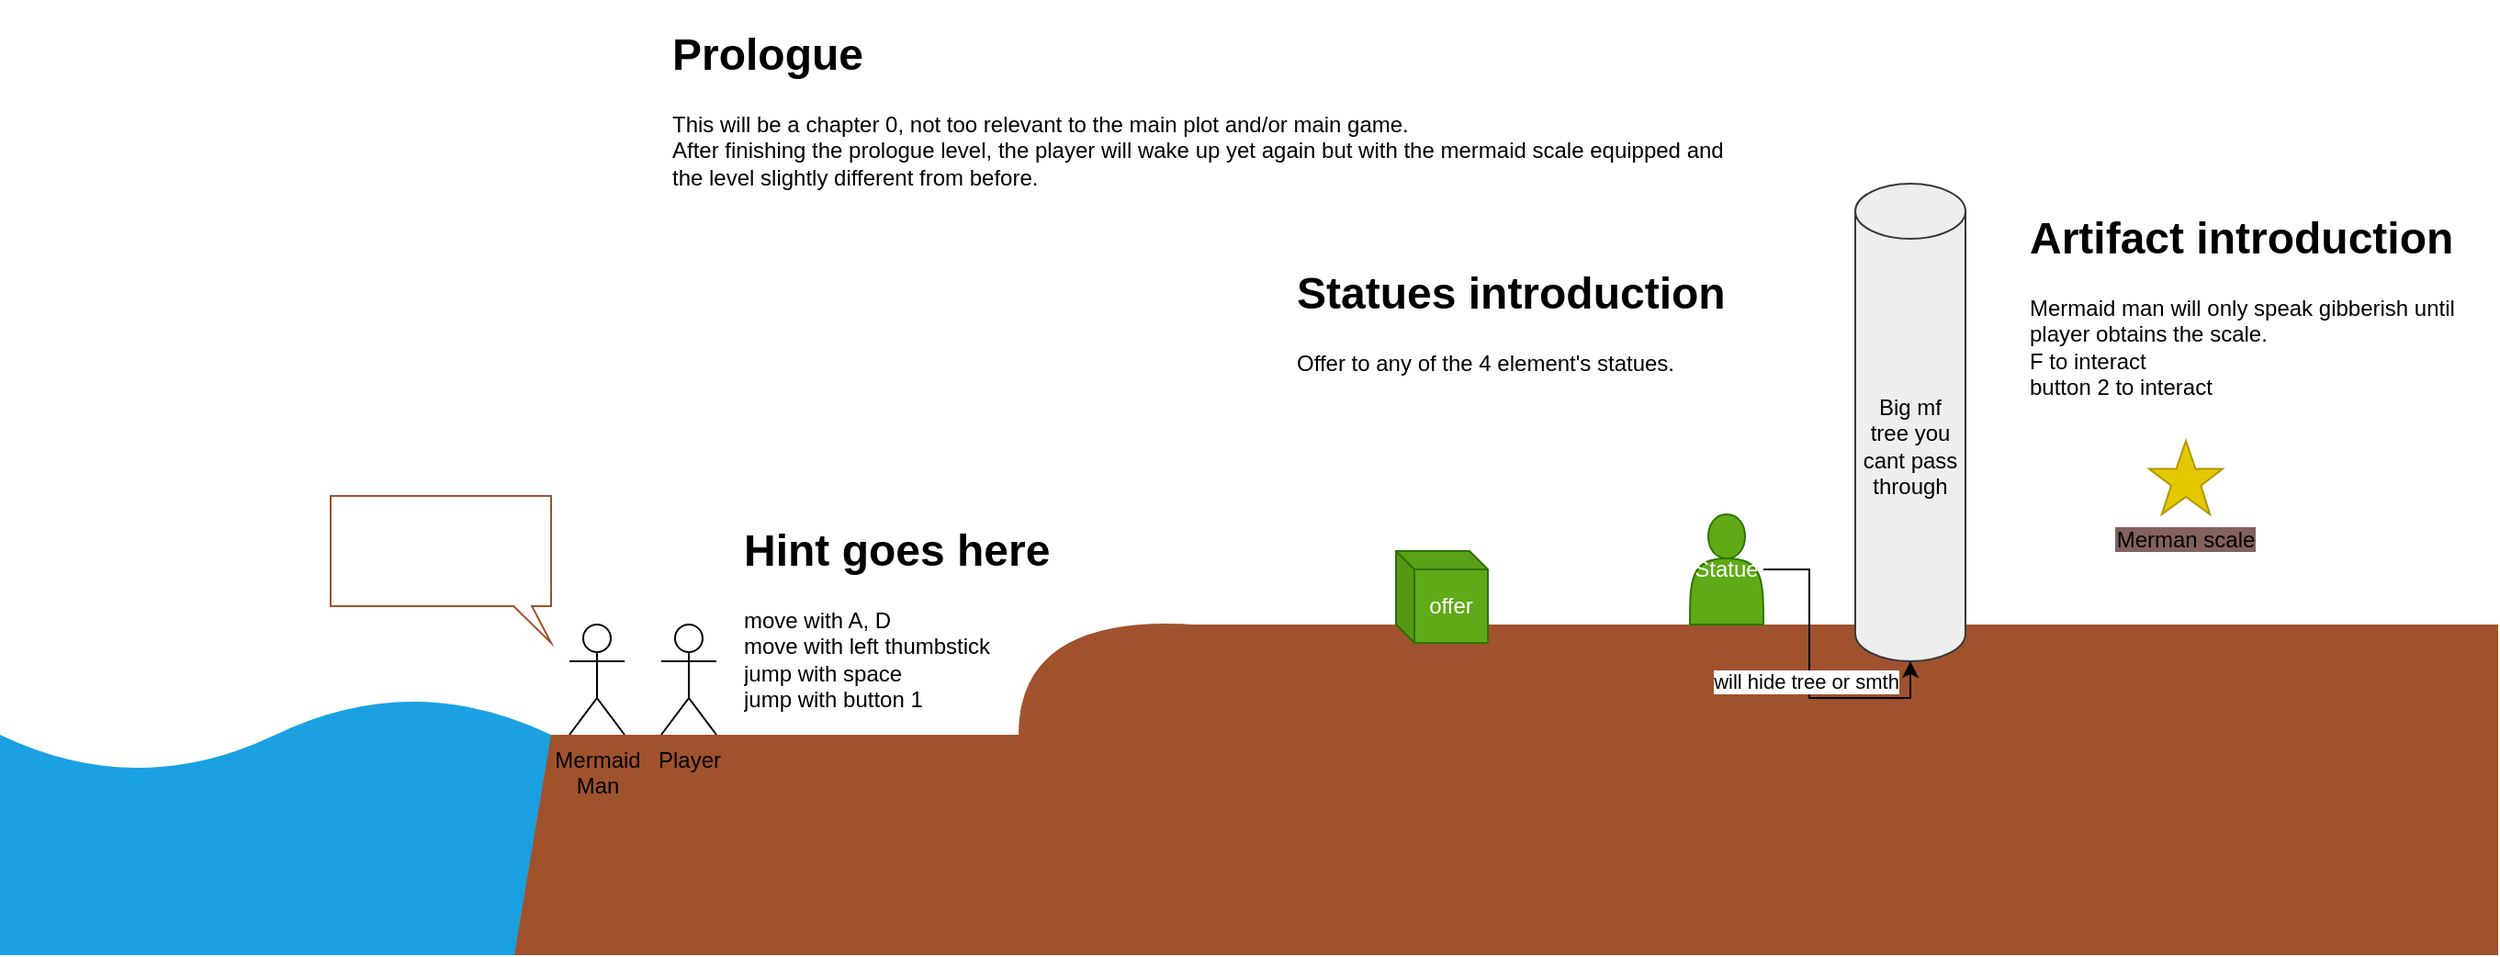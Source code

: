 <mxfile version="15.5.4" type="device" pages="3"><diagram id="HOl3U5Rq7Si-FkLzrdkE" name="Prologue"><mxGraphModel dx="2272" dy="772" grid="1" gridSize="10" guides="1" tooltips="1" connect="1" arrows="1" fold="1" page="1" pageScale="1" pageWidth="850" pageHeight="1100" math="0" shadow="0"><root><mxCell id="0"/><mxCell id="1" parent="0"/><mxCell id="AQ_b7gXVkcbAjdzP_PDX-7" value="" style="rounded=0;whiteSpace=wrap;html=1;fillColor=#1ba1e2;strokeColor=none;fontColor=#ffffff;" parent="1" vertex="1"><mxGeometry x="-200" y="460" width="300" height="60" as="geometry"/></mxCell><mxCell id="AQ_b7gXVkcbAjdzP_PDX-6" value="" style="shape=tape;whiteSpace=wrap;html=1;fillColor=#1ba1e2;strokeColor=none;fontColor=#ffffff;" parent="1" vertex="1"><mxGeometry x="-200" y="430" width="300" height="90" as="geometry"/></mxCell><mxCell id="AQ_b7gXVkcbAjdzP_PDX-5" value="" style="shape=tape;whiteSpace=wrap;html=1;fillColor=#1ba1e2;strokeColor=none;fontColor=#ffffff;" parent="1" vertex="1"><mxGeometry x="-200" y="380" width="300" height="100" as="geometry"/></mxCell><mxCell id="AQ_b7gXVkcbAjdzP_PDX-4" value="" style="shape=trapezoid;perimeter=trapezoidPerimeter;whiteSpace=wrap;html=1;fixedSize=1;strokeColor=none;fillColor=#a0522d;fontColor=#ffffff;" parent="1" vertex="1"><mxGeometry x="80" y="400" width="120" height="120" as="geometry"/></mxCell><mxCell id="AQ_b7gXVkcbAjdzP_PDX-3" value="" style="rounded=0;whiteSpace=wrap;html=1;strokeColor=none;fillColor=#a0522d;fontColor=#ffffff;" parent="1" vertex="1"><mxGeometry x="160" y="400" width="360" height="120" as="geometry"/></mxCell><mxCell id="AQ_b7gXVkcbAjdzP_PDX-1" value="Player" style="shape=umlActor;verticalLabelPosition=bottom;verticalAlign=top;html=1;outlineConnect=0;" parent="1" vertex="1"><mxGeometry x="160" y="340" width="30" height="60" as="geometry"/></mxCell><mxCell id="AQ_b7gXVkcbAjdzP_PDX-2" value="Mermaid&lt;br&gt;Man" style="shape=umlActor;verticalLabelPosition=bottom;verticalAlign=top;html=1;outlineConnect=0;" parent="1" vertex="1"><mxGeometry x="110" y="340" width="30" height="60" as="geometry"/></mxCell><mxCell id="AQ_b7gXVkcbAjdzP_PDX-8" value="&lt;h1&gt;Hint goes here&lt;/h1&gt;&lt;div&gt;move with A, D&lt;/div&gt;&lt;div&gt;move with left thumbstick&lt;/div&gt;&lt;div&gt;jump with space&lt;/div&gt;&lt;div&gt;jump with button 1&lt;/div&gt;" style="text;html=1;strokeColor=none;fillColor=none;spacing=5;spacingTop=-20;whiteSpace=wrap;overflow=hidden;rounded=0;" parent="1" vertex="1"><mxGeometry x="200" y="280" width="190" height="110" as="geometry"/></mxCell><mxCell id="AQ_b7gXVkcbAjdzP_PDX-10" value="" style="shape=or;whiteSpace=wrap;html=1;rotation=-90;fillColor=#a0522d;strokeColor=#A0522D;fontColor=#ffffff;" parent="1" vertex="1"><mxGeometry x="405" y="290" width="60" height="160" as="geometry"/></mxCell><mxCell id="AQ_b7gXVkcbAjdzP_PDX-11" value="" style="rounded=0;whiteSpace=wrap;html=1;strokeColor=none;fillColor=#a0522d;fontColor=#ffffff;" parent="1" vertex="1"><mxGeometry x="425" y="340" width="735" height="180" as="geometry"/></mxCell><mxCell id="AQ_b7gXVkcbAjdzP_PDX-12" value="&lt;h1&gt;Artifact introduction&lt;/h1&gt;&lt;div&gt;Mermaid man will only speak gibberish until player obtains the scale.&lt;/div&gt;&lt;div&gt;F to interact&lt;/div&gt;&lt;div&gt;button 2 to interact&lt;/div&gt;" style="text;html=1;strokeColor=none;fillColor=none;spacing=5;spacingTop=-20;whiteSpace=wrap;overflow=hidden;rounded=0;" parent="1" vertex="1"><mxGeometry x="900" y="110" width="240" height="120" as="geometry"/></mxCell><mxCell id="AQ_b7gXVkcbAjdzP_PDX-15" value="Merman scale" style="dashed=0;aspect=fixed;verticalLabelPosition=bottom;verticalAlign=top;align=center;shape=mxgraph.gmdl.star;strokeColor=#B09500;fillColor=#e3c800;shadow=0;sketch=0;fontColor=#000000;labelBackgroundColor=#82615F;" parent="1" vertex="1"><mxGeometry x="970" y="240" width="40" height="40" as="geometry"/></mxCell><mxCell id="WipcFztxVo05pSND-65r-1" value="&lt;h1&gt;Prologue&lt;/h1&gt;&lt;div&gt;This will be a chapter 0, not too relevant to the main plot and/or main game.&lt;/div&gt;&lt;div&gt;After finishing the prologue level, the player will wake up yet again but with the mermaid scale equipped and the level slightly different from before.&lt;/div&gt;" style="text;html=1;strokeColor=none;fillColor=none;spacing=5;spacingTop=-20;whiteSpace=wrap;overflow=hidden;rounded=0;labelBackgroundColor=none;" parent="1" vertex="1"><mxGeometry x="161" y="10" width="590" height="120" as="geometry"/></mxCell><mxCell id="WipcFztxVo05pSND-65r-2" value="&lt;font color=&quot;#000000&quot;&gt;Big mf tree you cant pass through&lt;/font&gt;" style="shape=cylinder3;whiteSpace=wrap;html=1;boundedLbl=1;backgroundOutline=1;size=15;labelBackgroundColor=none;strokeColor=#36393d;fillColor=#eeeeee;" parent="1" vertex="1"><mxGeometry x="810" y="100" width="60" height="260" as="geometry"/></mxCell><mxCell id="Rq05l1GgcgZWHlJ720Lu-1" value="&lt;font color=&quot;#ffffff&quot;&gt;Press F 5 times to wake up again&lt;/font&gt;" style="shape=callout;whiteSpace=wrap;html=1;perimeter=calloutPerimeter;labelBackgroundColor=none;fontColor=#000000;strokeColor=#A0522D;gradientColor=none;size=20;position=0.83;position2=1;base=10;" parent="1" vertex="1"><mxGeometry x="-20" y="270" width="120" height="80" as="geometry"/></mxCell><mxCell id="afDPuBVQW7oo7XjpWoCT-5" style="edgeStyle=orthogonalEdgeStyle;rounded=0;orthogonalLoop=1;jettySize=auto;html=1;entryX=0.5;entryY=1;entryDx=0;entryDy=0;entryPerimeter=0;" parent="1" source="afDPuBVQW7oo7XjpWoCT-1" target="WipcFztxVo05pSND-65r-2" edge="1"><mxGeometry relative="1" as="geometry"/></mxCell><mxCell id="afDPuBVQW7oo7XjpWoCT-6" value="will hide tree or smth" style="edgeLabel;html=1;align=center;verticalAlign=middle;resizable=0;points=[];" parent="afDPuBVQW7oo7XjpWoCT-5" vertex="1" connectable="0"><mxGeometry x="0.009" y="-2" relative="1" as="geometry"><mxPoint as="offset"/></mxGeometry></mxCell><mxCell id="afDPuBVQW7oo7XjpWoCT-1" value="Statue" style="shape=actor;whiteSpace=wrap;html=1;fillColor=#60a917;strokeColor=#2D7600;fontColor=#ffffff;" parent="1" vertex="1"><mxGeometry x="720" y="280" width="40" height="60" as="geometry"/></mxCell><mxCell id="afDPuBVQW7oo7XjpWoCT-2" value="offer" style="shape=cube;whiteSpace=wrap;html=1;boundedLbl=1;backgroundOutline=1;darkOpacity=0.05;darkOpacity2=0.1;size=10;fillColor=#60a917;strokeColor=#2D7600;fontColor=#ffffff;" parent="1" vertex="1"><mxGeometry x="560" y="300" width="50" height="50" as="geometry"/></mxCell><mxCell id="afDPuBVQW7oo7XjpWoCT-4" value="&lt;h1&gt;Statues introduction&lt;/h1&gt;&lt;div&gt;Offer to any of the 4 element's statues.&lt;/div&gt;" style="text;html=1;strokeColor=none;fillColor=none;spacing=5;spacingTop=-20;whiteSpace=wrap;overflow=hidden;rounded=0;" parent="1" vertex="1"><mxGeometry x="501" y="140" width="250" height="120" as="geometry"/></mxCell></root></mxGraphModel></diagram><diagram name="Chapter 1" id="yILRxC8VSVJ8HAkprYVS"><mxGraphModel dx="1422" dy="772" grid="1" gridSize="10" guides="1" tooltips="1" connect="1" arrows="1" fold="1" page="1" pageScale="1" pageWidth="850" pageHeight="1100" math="0" shadow="0"><root><mxCell id="AXaNEKlnTtaNxhEgbwn5-0"/><mxCell id="AXaNEKlnTtaNxhEgbwn5-1" parent="AXaNEKlnTtaNxhEgbwn5-0"/><mxCell id="kJR8L7ony99zre5NNh_g-1" value="" style="rounded=0;whiteSpace=wrap;html=1;strokeColor=none;fillColor=#a0522d;fontColor=#ffffff;" parent="AXaNEKlnTtaNxhEgbwn5-1" vertex="1"><mxGeometry x="260" y="690" width="1110" height="100" as="geometry"/></mxCell><mxCell id="kJR8L7ony99zre5NNh_g-2" style="edgeStyle=orthogonalEdgeStyle;rounded=0;orthogonalLoop=1;jettySize=auto;html=1;exitX=0.5;exitY=0;exitDx=0;exitDy=0;entryX=0.5;entryY=0;entryDx=0;entryDy=0;" parent="AXaNEKlnTtaNxhEgbwn5-1" source="kJR8L7ony99zre5NNh_g-4" target="kJR8L7ony99zre5NNh_g-6" edge="1"><mxGeometry relative="1" as="geometry"><mxPoint x="1140" y="200" as="targetPoint"/></mxGeometry></mxCell><mxCell id="kJR8L7ony99zre5NNh_g-3" value="transfer" style="edgeLabel;html=1;align=center;verticalAlign=middle;resizable=0;points=[];" parent="kJR8L7ony99zre5NNh_g-2" vertex="1" connectable="0"><mxGeometry x="0.486" y="2" relative="1" as="geometry"><mxPoint as="offset"/></mxGeometry></mxCell><mxCell id="kJR8L7ony99zre5NNh_g-4" value="Statue" style="shape=actor;whiteSpace=wrap;html=1;fillColor=#647687;strokeColor=#314354;fontColor=#ffffff;" parent="AXaNEKlnTtaNxhEgbwn5-1" vertex="1"><mxGeometry x="1110" y="630" width="40" height="60" as="geometry"/></mxCell><mxCell id="kJR8L7ony99zre5NNh_g-5" value="Tree" style="shape=cylinder3;whiteSpace=wrap;html=1;boundedLbl=1;backgroundOutline=1;size=15;fillColor=#cdeb8b;strokeColor=#36393d;" parent="AXaNEKlnTtaNxhEgbwn5-1" vertex="1"><mxGeometry x="1180" y="310" width="60" height="390" as="geometry"/></mxCell><mxCell id="kJR8L7ony99zre5NNh_g-6" value="Statue" style="shape=actor;whiteSpace=wrap;html=1;fillColor=#647687;strokeColor=#314354;fontColor=#ffffff;" parent="AXaNEKlnTtaNxhEgbwn5-1" vertex="1"><mxGeometry x="1270" y="630" width="40" height="60" as="geometry"/></mxCell><mxCell id="kJR8L7ony99zre5NNh_g-7" value="" style="rounded=0;whiteSpace=wrap;html=1;strokeColor=none;fillColor=#a0522d;fontColor=#ffffff;" parent="AXaNEKlnTtaNxhEgbwn5-1" vertex="1"><mxGeometry x="420" y="620" width="140" height="20" as="geometry"/></mxCell><mxCell id="kJR8L7ony99zre5NNh_g-8" value="" style="rounded=0;whiteSpace=wrap;html=1;strokeColor=none;fillColor=#a0522d;fontColor=#ffffff;" parent="AXaNEKlnTtaNxhEgbwn5-1" vertex="1"><mxGeometry x="570" y="580" width="140" height="20" as="geometry"/></mxCell><mxCell id="kJR8L7ony99zre5NNh_g-9" value="" style="rounded=0;whiteSpace=wrap;html=1;strokeColor=none;fillColor=#a0522d;fontColor=#ffffff;" parent="AXaNEKlnTtaNxhEgbwn5-1" vertex="1"><mxGeometry x="430" y="620" width="140" height="20" as="geometry"/></mxCell><mxCell id="kJR8L7ony99zre5NNh_g-10" value="" style="rounded=0;whiteSpace=wrap;html=1;strokeColor=none;fillColor=#a0522d;fontColor=#ffffff;" parent="AXaNEKlnTtaNxhEgbwn5-1" vertex="1"><mxGeometry x="710" y="540" width="140" height="20" as="geometry"/></mxCell><mxCell id="kJR8L7ony99zre5NNh_g-11" value="" style="rounded=0;whiteSpace=wrap;html=1;strokeColor=none;fillColor=#a0522d;fontColor=#ffffff;" parent="AXaNEKlnTtaNxhEgbwn5-1" vertex="1"><mxGeometry x="845" y="500" width="140" height="20" as="geometry"/></mxCell><mxCell id="kJR8L7ony99zre5NNh_g-12" value="offer" style="shape=cube;whiteSpace=wrap;html=1;boundedLbl=1;backgroundOutline=1;darkOpacity=0.05;darkOpacity2=0.1;size=10;fillColor=#ffcc99;strokeColor=#36393d;" parent="AXaNEKlnTtaNxhEgbwn5-1" vertex="1"><mxGeometry x="900" y="470" width="30" height="30" as="geometry"/></mxCell><mxCell id="kJR8L7ony99zre5NNh_g-13" value="&lt;b&gt;Proceed on the 1st tribe&lt;/b&gt;" style="text;html=1;strokeColor=#6c8ebf;fillColor=#dae8fc;align=center;verticalAlign=middle;whiteSpace=wrap;rounded=0;glass=0;" parent="AXaNEKlnTtaNxhEgbwn5-1" vertex="1"><mxGeometry x="1370" y="590" width="140" height="100" as="geometry"/></mxCell><mxCell id="kJR8L7ony99zre5NNh_g-14" value="Chapter 0" style="text;html=1;strokeColor=#6c8ebf;fillColor=#dae8fc;align=center;verticalAlign=middle;whiteSpace=wrap;rounded=0;glass=0;" parent="AXaNEKlnTtaNxhEgbwn5-1" vertex="1"><mxGeometry x="200" y="650" width="60" height="40" as="geometry"/></mxCell><mxCell id="kJR8L7ony99zre5NNh_g-15" value="Player" style="shape=umlActor;verticalLabelPosition=bottom;verticalAlign=top;html=1;outlineConnect=0;rounded=0;glass=0;" parent="AXaNEKlnTtaNxhEgbwn5-1" vertex="1"><mxGeometry x="280" y="630" width="30" height="60" as="geometry"/></mxCell><mxCell id="kJR8L7ony99zre5NNh_g-16" style="edgeStyle=orthogonalEdgeStyle;rounded=0;orthogonalLoop=1;jettySize=auto;html=1;" parent="AXaNEKlnTtaNxhEgbwn5-1" source="kJR8L7ony99zre5NNh_g-20" edge="1"><mxGeometry relative="1" as="geometry"><mxPoint x="940" y="655" as="targetPoint"/></mxGeometry></mxCell><mxCell id="kJR8L7ony99zre5NNh_g-17" value="movement" style="edgeLabel;html=1;align=center;verticalAlign=middle;resizable=0;points=[];" parent="kJR8L7ony99zre5NNh_g-16" vertex="1" connectable="0"><mxGeometry x="-0.082" y="-1" relative="1" as="geometry"><mxPoint as="offset"/></mxGeometry></mxCell><mxCell id="kJR8L7ony99zre5NNh_g-18" style="edgeStyle=orthogonalEdgeStyle;rounded=0;orthogonalLoop=1;jettySize=auto;html=1;" parent="AXaNEKlnTtaNxhEgbwn5-1" source="kJR8L7ony99zre5NNh_g-20" edge="1"><mxGeometry relative="1" as="geometry"><mxPoint x="580" y="655" as="targetPoint"/><Array as="points"><mxPoint x="580" y="655"/><mxPoint x="580" y="655"/></Array></mxGeometry></mxCell><mxCell id="kJR8L7ony99zre5NNh_g-19" value="movement" style="edgeLabel;html=1;align=center;verticalAlign=middle;resizable=0;points=[];" parent="kJR8L7ony99zre5NNh_g-18" vertex="1" connectable="0"><mxGeometry x="-0.172" y="-2" relative="1" as="geometry"><mxPoint as="offset"/></mxGeometry></mxCell><mxCell id="kJR8L7ony99zre5NNh_g-20" value="minion" style="whiteSpace=wrap;html=1;shape=mxgraph.basic.pointed_oval;rounded=0;glass=0;fillColor=#f5f5f5;strokeColor=#666666;fontColor=#333333;" parent="AXaNEKlnTtaNxhEgbwn5-1" vertex="1"><mxGeometry x="730" y="620" width="52.5" height="70" as="geometry"/></mxCell><mxCell id="kJR8L7ony99zre5NNh_g-21" value="Minion Introduction" style="text;html=1;strokeColor=#006EAF;fillColor=#1ba1e2;align=center;verticalAlign=middle;whiteSpace=wrap;rounded=0;glass=0;fontColor=#ffffff;" parent="AXaNEKlnTtaNxhEgbwn5-1" vertex="1"><mxGeometry x="365" y="570" width="60" height="30" as="geometry"/></mxCell><mxCell id="kJR8L7ony99zre5NNh_g-22" value="Statue &amp;amp; Offerings Itroduction" style="text;html=1;strokeColor=#006EAF;fillColor=#1ba1e2;align=center;verticalAlign=middle;whiteSpace=wrap;rounded=0;glass=0;fontColor=#ffffff;" parent="AXaNEKlnTtaNxhEgbwn5-1" vertex="1"><mxGeometry x="820" y="350" width="170" height="90" as="geometry"/></mxCell><mxCell id="kJR8L7ony99zre5NNh_g-23" value="once activated can be used anytime" style="text;html=1;strokeColor=#d6b656;fillColor=#fff2cc;align=center;verticalAlign=middle;whiteSpace=wrap;rounded=0;" parent="AXaNEKlnTtaNxhEgbwn5-1" vertex="1"><mxGeometry x="1240" y="520" width="105" height="60" as="geometry"/></mxCell><mxCell id="kJR8L7ony99zre5NNh_g-24" style="edgeStyle=orthogonalEdgeStyle;rounded=0;orthogonalLoop=1;jettySize=auto;html=1;" parent="AXaNEKlnTtaNxhEgbwn5-1" source="kJR8L7ony99zre5NNh_g-27" edge="1"><mxGeometry relative="1" as="geometry"><mxPoint x="820" y="465" as="targetPoint"/></mxGeometry></mxCell><mxCell id="kJR8L7ony99zre5NNh_g-25" value="movement" style="edgeLabel;html=1;align=center;verticalAlign=middle;resizable=0;points=[];" parent="kJR8L7ony99zre5NNh_g-24" vertex="1" connectable="0"><mxGeometry x="-0.402" y="4" relative="1" as="geometry"><mxPoint as="offset"/></mxGeometry></mxCell><mxCell id="kJR8L7ony99zre5NNh_g-26" style="edgeStyle=orthogonalEdgeStyle;rounded=0;orthogonalLoop=1;jettySize=auto;html=1;" parent="AXaNEKlnTtaNxhEgbwn5-1" source="kJR8L7ony99zre5NNh_g-27" edge="1"><mxGeometry relative="1" as="geometry"><mxPoint x="410" y="465" as="targetPoint"/></mxGeometry></mxCell><mxCell id="kJR8L7ony99zre5NNh_g-27" value="minion" style="whiteSpace=wrap;html=1;shape=mxgraph.basic.pointed_oval;rounded=0;glass=0;fillColor=#f5f5f5;strokeColor=#666666;fontColor=#333333;" parent="AXaNEKlnTtaNxhEgbwn5-1" vertex="1"><mxGeometry x="480" y="430" width="52.5" height="70" as="geometry"/></mxCell></root></mxGraphModel></diagram><diagram id="mtpaZNoa4ruBlvoW94ky" name="level2"><mxGraphModel dx="6440" dy="3673" grid="1" gridSize="10" guides="1" tooltips="1" connect="1" arrows="1" fold="1" page="1" pageScale="1" pageWidth="850" pageHeight="1100" math="0" shadow="0"><root><mxCell id="86GrCAOrSpLKZF1O3wT2-0"/><mxCell id="86GrCAOrSpLKZF1O3wT2-1" parent="86GrCAOrSpLKZF1O3wT2-0"/><mxCell id="zcn0Aa7okN9EB8gCu_kv-8" value="" style="shape=tape;whiteSpace=wrap;html=1;fillColor=#1ba1e2;strokeColor=#006EAF;fontColor=#ffffff;opacity=80;" parent="86GrCAOrSpLKZF1O3wT2-1" vertex="1"><mxGeometry x="840" y="750" width="120" height="430" as="geometry"/></mxCell><mxCell id="86GrCAOrSpLKZF1O3wT2-2" value="" style="rounded=0;whiteSpace=wrap;html=1;strokeColor=none;fillColor=#a0522d;fontColor=#ffffff;" parent="86GrCAOrSpLKZF1O3wT2-1" vertex="1"><mxGeometry y="740" width="360" height="120" as="geometry"/></mxCell><mxCell id="86GrCAOrSpLKZF1O3wT2-3" value="" style="rounded=0;whiteSpace=wrap;html=1;strokeColor=none;fillColor=#a0522d;fontColor=#ffffff;" parent="86GrCAOrSpLKZF1O3wT2-1" vertex="1"><mxGeometry x="480" y="740" width="360" height="120" as="geometry"/></mxCell><mxCell id="86GrCAOrSpLKZF1O3wT2-5" value="Statue" style="shape=actor;whiteSpace=wrap;html=1;" parent="86GrCAOrSpLKZF1O3wT2-1" vertex="1"><mxGeometry x="320" y="680" width="40" height="60" as="geometry"/></mxCell><mxCell id="86GrCAOrSpLKZF1O3wT2-6" value="" style="rounded=0;whiteSpace=wrap;html=1;strokeColor=none;fillColor=#a0522d;fontColor=#ffffff;" parent="86GrCAOrSpLKZF1O3wT2-1" vertex="1"><mxGeometry x="480" y="860" width="360" height="120" as="geometry"/></mxCell><mxCell id="86GrCAOrSpLKZF1O3wT2-7" value="" style="rounded=0;whiteSpace=wrap;html=1;strokeColor=none;fillColor=#a0522d;fontColor=#ffffff;" parent="86GrCAOrSpLKZF1O3wT2-1" vertex="1"><mxGeometry x="480" y="440" width="360" height="120" as="geometry"/></mxCell><mxCell id="86GrCAOrSpLKZF1O3wT2-8" style="edgeStyle=orthogonalEdgeStyle;rounded=0;orthogonalLoop=1;jettySize=auto;html=1;entryX=1;entryY=0.75;entryDx=0;entryDy=0;" parent="86GrCAOrSpLKZF1O3wT2-1" source="86GrCAOrSpLKZF1O3wT2-10" target="86GrCAOrSpLKZF1O3wT2-45" edge="1"><mxGeometry relative="1" as="geometry"/></mxCell><mxCell id="86GrCAOrSpLKZF1O3wT2-9" value="transfer player" style="edgeLabel;html=1;align=center;verticalAlign=middle;resizable=0;points=[];" parent="86GrCAOrSpLKZF1O3wT2-8" vertex="1" connectable="0"><mxGeometry x="-0.078" y="-4" relative="1" as="geometry"><mxPoint y="1" as="offset"/></mxGeometry></mxCell><mxCell id="86GrCAOrSpLKZF1O3wT2-10" value="Statue" style="shape=actor;whiteSpace=wrap;html=1;" parent="86GrCAOrSpLKZF1O3wT2-1" vertex="1"><mxGeometry x="480" y="380" width="40" height="60" as="geometry"/></mxCell><mxCell id="86GrCAOrSpLKZF1O3wT2-11" value="" style="rounded=0;whiteSpace=wrap;html=1;strokeColor=none;fillColor=#a0522d;fontColor=#ffffff;" parent="86GrCAOrSpLKZF1O3wT2-1" vertex="1"><mxGeometry y="80" width="360" height="120" as="geometry"/></mxCell><mxCell id="86GrCAOrSpLKZF1O3wT2-12" value="" style="rounded=0;whiteSpace=wrap;html=1;strokeColor=none;fillColor=#a0522d;fontColor=#ffffff;" parent="86GrCAOrSpLKZF1O3wT2-1" vertex="1"><mxGeometry x="840" y="440" width="360" height="120" as="geometry"/></mxCell><mxCell id="86GrCAOrSpLKZF1O3wT2-13" value="" style="rounded=0;whiteSpace=wrap;html=1;strokeColor=none;fillColor=#a0522d;fontColor=#ffffff;" parent="86GrCAOrSpLKZF1O3wT2-1" vertex="1"><mxGeometry x="1200" y="740" width="360" height="120" as="geometry"/></mxCell><mxCell id="86GrCAOrSpLKZF1O3wT2-14" value="" style="rounded=0;whiteSpace=wrap;html=1;strokeColor=none;fillColor=#a0522d;fontColor=#ffffff;" parent="86GrCAOrSpLKZF1O3wT2-1" vertex="1"><mxGeometry x="1200" y="440" width="360" height="120" as="geometry"/></mxCell><mxCell id="86GrCAOrSpLKZF1O3wT2-15" style="edgeStyle=orthogonalEdgeStyle;rounded=0;orthogonalLoop=1;jettySize=auto;html=1;" parent="86GrCAOrSpLKZF1O3wT2-1" source="86GrCAOrSpLKZF1O3wT2-17" edge="1"><mxGeometry relative="1" as="geometry"><mxPoint x="1110" y="705" as="targetPoint"/></mxGeometry></mxCell><mxCell id="86GrCAOrSpLKZF1O3wT2-16" style="edgeStyle=orthogonalEdgeStyle;rounded=0;orthogonalLoop=1;jettySize=auto;html=1;" parent="86GrCAOrSpLKZF1O3wT2-1" source="86GrCAOrSpLKZF1O3wT2-17" edge="1"><mxGeometry relative="1" as="geometry"><mxPoint x="510" y="705" as="targetPoint"/></mxGeometry></mxCell><mxCell id="86GrCAOrSpLKZF1O3wT2-17" value="minion" style="whiteSpace=wrap;html=1;shape=mxgraph.basic.pointed_oval;rounded=0;glass=0;fillColor=#f5f5f5;strokeColor=#666666;fontColor=#333333;" parent="86GrCAOrSpLKZF1O3wT2-1" vertex="1"><mxGeometry x="710" y="670" width="45" height="70" as="geometry"/></mxCell><mxCell id="86GrCAOrSpLKZF1O3wT2-18" style="edgeStyle=orthogonalEdgeStyle;rounded=0;orthogonalLoop=1;jettySize=auto;html=1;" parent="86GrCAOrSpLKZF1O3wT2-1" source="86GrCAOrSpLKZF1O3wT2-20" edge="1"><mxGeometry relative="1" as="geometry"><mxPoint x="1130" y="410" as="targetPoint"/></mxGeometry></mxCell><mxCell id="86GrCAOrSpLKZF1O3wT2-19" style="edgeStyle=orthogonalEdgeStyle;rounded=0;orthogonalLoop=1;jettySize=auto;html=1;" parent="86GrCAOrSpLKZF1O3wT2-1" source="86GrCAOrSpLKZF1O3wT2-20" edge="1"><mxGeometry relative="1" as="geometry"><mxPoint x="600" y="410" as="targetPoint"/></mxGeometry></mxCell><mxCell id="86GrCAOrSpLKZF1O3wT2-20" value="minion" style="whiteSpace=wrap;html=1;shape=mxgraph.basic.pointed_oval;rounded=0;glass=0;fillColor=#f5f5f5;strokeColor=#666666;fontColor=#333333;" parent="86GrCAOrSpLKZF1O3wT2-1" vertex="1"><mxGeometry x="840" y="375" width="45" height="70" as="geometry"/></mxCell><mxCell id="86GrCAOrSpLKZF1O3wT2-21" value="Player" style="shape=umlActor;verticalLabelPosition=bottom;verticalAlign=top;html=1;outlineConnect=0;" parent="86GrCAOrSpLKZF1O3wT2-1" vertex="1"><mxGeometry x="-360" y="680" width="30" height="60" as="geometry"/></mxCell><mxCell id="86GrCAOrSpLKZF1O3wT2-56" value="" style="edgeStyle=orthogonalEdgeStyle;rounded=0;orthogonalLoop=1;jettySize=auto;html=1;" parent="86GrCAOrSpLKZF1O3wT2-1" source="86GrCAOrSpLKZF1O3wT2-22" target="86GrCAOrSpLKZF1O3wT2-20" edge="1"><mxGeometry relative="1" as="geometry"/></mxCell><mxCell id="86GrCAOrSpLKZF1O3wT2-22" value="" style="rounded=0;whiteSpace=wrap;html=1;strokeColor=none;fillColor=#a0522d;fontColor=#ffffff;" parent="86GrCAOrSpLKZF1O3wT2-1" vertex="1"><mxGeometry x="790" y="340" width="140" height="20" as="geometry"/></mxCell><mxCell id="86GrCAOrSpLKZF1O3wT2-23" value="" style="rounded=0;whiteSpace=wrap;html=1;strokeColor=none;fillColor=#a0522d;fontColor=#ffffff;" parent="86GrCAOrSpLKZF1O3wT2-1" vertex="1"><mxGeometry x="-360" y="80" width="360" height="120" as="geometry"/></mxCell><mxCell id="86GrCAOrSpLKZF1O3wT2-24" value="" style="rounded=0;whiteSpace=wrap;html=1;strokeColor=none;fillColor=#a0522d;fontColor=#ffffff;direction=west;" parent="86GrCAOrSpLKZF1O3wT2-1" vertex="1"><mxGeometry x="-360" y="740" width="360" height="120" as="geometry"/></mxCell><mxCell id="86GrCAOrSpLKZF1O3wT2-25" style="edgeStyle=orthogonalEdgeStyle;rounded=0;orthogonalLoop=1;jettySize=auto;html=1;" parent="86GrCAOrSpLKZF1O3wT2-1" source="86GrCAOrSpLKZF1O3wT2-27" edge="1"><mxGeometry relative="1" as="geometry"><mxPoint x="200" y="715" as="targetPoint"/></mxGeometry></mxCell><mxCell id="86GrCAOrSpLKZF1O3wT2-26" style="edgeStyle=orthogonalEdgeStyle;rounded=0;orthogonalLoop=1;jettySize=auto;html=1;" parent="86GrCAOrSpLKZF1O3wT2-1" source="86GrCAOrSpLKZF1O3wT2-27" edge="1"><mxGeometry relative="1" as="geometry"><mxPoint x="-250" y="715" as="targetPoint"/></mxGeometry></mxCell><mxCell id="86GrCAOrSpLKZF1O3wT2-27" value="minion" style="whiteSpace=wrap;html=1;shape=mxgraph.basic.pointed_oval;rounded=0;glass=0;fillColor=#f5f5f5;strokeColor=#666666;fontColor=#333333;" parent="86GrCAOrSpLKZF1O3wT2-1" vertex="1"><mxGeometry x="-80" y="680" width="45" height="70" as="geometry"/></mxCell><mxCell id="86GrCAOrSpLKZF1O3wT2-28" value="" style="rounded=0;whiteSpace=wrap;html=1;strokeColor=none;fillColor=#a0522d;fontColor=#ffffff;" parent="86GrCAOrSpLKZF1O3wT2-1" vertex="1"><mxGeometry x="-127" y="640" width="140" height="20" as="geometry"/></mxCell><mxCell id="86GrCAOrSpLKZF1O3wT2-29" value="Bark of The Forsaken" style="dashed=0;aspect=fixed;verticalLabelPosition=bottom;verticalAlign=top;align=center;shape=mxgraph.gmdl.star;strokeColor=#B09500;fillColor=#e3c800;shadow=0;sketch=0;fontColor=#000000;labelBackgroundColor=#82615F;" parent="86GrCAOrSpLKZF1O3wT2-1" vertex="1"><mxGeometry x="-320" y="20" width="40" height="40" as="geometry"/></mxCell><mxCell id="86GrCAOrSpLKZF1O3wT2-30" value="" style="shape=tape;whiteSpace=wrap;html=1;fillColor=#1ba1e2;strokeColor=#006EAF;fontColor=#ffffff;opacity=80;" parent="86GrCAOrSpLKZF1O3wT2-1" vertex="1"><mxGeometry x="360" y="450" width="120" height="410" as="geometry"/></mxCell><mxCell id="86GrCAOrSpLKZF1O3wT2-31" value="Combat Introduction" style="text;html=1;strokeColor=#006EAF;fillColor=#1ba1e2;align=center;verticalAlign=middle;whiteSpace=wrap;rounded=0;fontColor=#ffffff;" parent="86GrCAOrSpLKZF1O3wT2-1" vertex="1"><mxGeometry x="-330" y="-30" width="60" height="30" as="geometry"/></mxCell><mxCell id="86GrCAOrSpLKZF1O3wT2-32" value="offer" style="shape=cube;whiteSpace=wrap;html=1;boundedLbl=1;backgroundOutline=1;darkOpacity=0.05;darkOpacity2=0.1;size=10;fillColor=#dae8fc;strokeColor=#6c8ebf;" parent="86GrCAOrSpLKZF1O3wT2-1" vertex="1"><mxGeometry x="1617" y="1050" width="30" height="30" as="geometry"/></mxCell><mxCell id="86GrCAOrSpLKZF1O3wT2-33" value="New Elemen Introduction" style="text;html=1;strokeColor=#006EAF;fillColor=#1ba1e2;align=center;verticalAlign=middle;whiteSpace=wrap;rounded=0;fontColor=#ffffff;" parent="86GrCAOrSpLKZF1O3wT2-1" vertex="1"><mxGeometry x="1610" y="990" width="60" height="40" as="geometry"/></mxCell><mxCell id="86GrCAOrSpLKZF1O3wT2-34" value="" style="shape=cube;whiteSpace=wrap;html=1;boundedLbl=1;backgroundOutline=1;darkOpacity=0.05;darkOpacity2=0.1;fillColor=#a0522d;strokeColor=#6D1F00;fontColor=#ffffff;opacity=80;" parent="86GrCAOrSpLKZF1O3wT2-1" vertex="1"><mxGeometry x="365" y="440" width="120" height="30" as="geometry"/></mxCell><mxCell id="86GrCAOrSpLKZF1O3wT2-35" value="" style="shape=tape;whiteSpace=wrap;html=1;fillColor=#1ba1e2;strokeColor=#006EAF;fontColor=#ffffff;" parent="86GrCAOrSpLKZF1O3wT2-1" vertex="1"><mxGeometry x="360" y="760" width="120" height="100" as="geometry"/></mxCell><mxCell id="86GrCAOrSpLKZF1O3wT2-36" value="" style="shape=cube;whiteSpace=wrap;html=1;boundedLbl=1;backgroundOutline=1;darkOpacity=0.05;darkOpacity2=0.1;fillColor=#a0522d;strokeColor=#6D1F00;fontColor=#ffffff;" parent="86GrCAOrSpLKZF1O3wT2-1" vertex="1"><mxGeometry x="360" y="740" width="120" height="30" as="geometry"/></mxCell><mxCell id="86GrCAOrSpLKZF1O3wT2-37" style="edgeStyle=orthogonalEdgeStyle;rounded=0;orthogonalLoop=1;jettySize=auto;html=1;entryX=0;entryY=0.5;entryDx=0;entryDy=0;entryPerimeter=0;" parent="86GrCAOrSpLKZF1O3wT2-1" source="86GrCAOrSpLKZF1O3wT2-5" target="86GrCAOrSpLKZF1O3wT2-35" edge="1"><mxGeometry relative="1" as="geometry"/></mxCell><mxCell id="86GrCAOrSpLKZF1O3wT2-38" value="will make the water&amp;nbsp; rise or&amp;nbsp;&lt;br&gt;go down" style="edgeLabel;html=1;align=center;verticalAlign=middle;resizable=0;points=[];" parent="86GrCAOrSpLKZF1O3wT2-37" vertex="1" connectable="0"><mxGeometry x="-0.424" y="-1" relative="1" as="geometry"><mxPoint as="offset"/></mxGeometry></mxCell><mxCell id="86GrCAOrSpLKZF1O3wT2-39" style="edgeStyle=orthogonalEdgeStyle;rounded=0;orthogonalLoop=1;jettySize=auto;html=1;entryX=1.007;entryY=0.377;entryDx=0;entryDy=0;entryPerimeter=0;" parent="86GrCAOrSpLKZF1O3wT2-1" source="86GrCAOrSpLKZF1O3wT2-10" target="86GrCAOrSpLKZF1O3wT2-30" edge="1"><mxGeometry relative="1" as="geometry"/></mxCell><mxCell id="86GrCAOrSpLKZF1O3wT2-40" value="will make water rise or go down" style="edgeLabel;html=1;align=center;verticalAlign=middle;resizable=0;points=[];" parent="86GrCAOrSpLKZF1O3wT2-39" vertex="1" connectable="0"><mxGeometry x="-0.282" relative="1" as="geometry"><mxPoint as="offset"/></mxGeometry></mxCell><mxCell id="86GrCAOrSpLKZF1O3wT2-41" style="edgeStyle=orthogonalEdgeStyle;rounded=0;orthogonalLoop=1;jettySize=auto;html=1;" parent="86GrCAOrSpLKZF1O3wT2-1" source="86GrCAOrSpLKZF1O3wT2-43" edge="1"><mxGeometry relative="1" as="geometry"><mxPoint x="300" y="45" as="targetPoint"/></mxGeometry></mxCell><mxCell id="86GrCAOrSpLKZF1O3wT2-42" style="edgeStyle=orthogonalEdgeStyle;rounded=0;orthogonalLoop=1;jettySize=auto;html=1;" parent="86GrCAOrSpLKZF1O3wT2-1" source="86GrCAOrSpLKZF1O3wT2-43" edge="1"><mxGeometry relative="1" as="geometry"><mxPoint x="-140" y="45" as="targetPoint"/></mxGeometry></mxCell><mxCell id="86GrCAOrSpLKZF1O3wT2-43" value="minion" style="whiteSpace=wrap;html=1;shape=mxgraph.basic.pointed_oval;rounded=0;glass=0;fillColor=#f5f5f5;strokeColor=#666666;fontColor=#333333;opacity=50;" parent="86GrCAOrSpLKZF1O3wT2-1" vertex="1"><mxGeometry x="70" y="10" width="45" height="70" as="geometry"/></mxCell><mxCell id="86GrCAOrSpLKZF1O3wT2-44" value="" style="rounded=0;whiteSpace=wrap;html=1;strokeColor=none;fillColor=#a0522d;fontColor=#ffffff;" parent="86GrCAOrSpLKZF1O3wT2-1" vertex="1"><mxGeometry x="23" y="-25" width="140" height="20" as="geometry"/></mxCell><mxCell id="86GrCAOrSpLKZF1O3wT2-45" value="Statue" style="shape=actor;whiteSpace=wrap;html=1;" parent="86GrCAOrSpLKZF1O3wT2-1" vertex="1"><mxGeometry x="320" y="20" width="40" height="60" as="geometry"/></mxCell><mxCell id="86GrCAOrSpLKZF1O3wT2-47" value="" style="rounded=0;whiteSpace=wrap;html=1;strokeColor=none;fillColor=#a0522d;fontColor=#ffffff;" parent="86GrCAOrSpLKZF1O3wT2-1" vertex="1"><mxGeometry x="1200" y="560" width="360" height="180" as="geometry"/></mxCell><mxCell id="86GrCAOrSpLKZF1O3wT2-48" value="" style="shape=tape;whiteSpace=wrap;html=1;fillColor=#1ba1e2;strokeColor=#006EAF;fontColor=#ffffff;" parent="86GrCAOrSpLKZF1O3wT2-1" vertex="1"><mxGeometry x="1560" y="760" width="120" height="100" as="geometry"/></mxCell><mxCell id="86GrCAOrSpLKZF1O3wT2-4" value="" style="rounded=0;whiteSpace=wrap;html=1;strokeColor=none;fillColor=#a0522d;fontColor=#ffffff;" parent="86GrCAOrSpLKZF1O3wT2-1" vertex="1"><mxGeometry x="355" y="840" width="140" height="20" as="geometry"/></mxCell><mxCell id="86GrCAOrSpLKZF1O3wT2-49" value="" style="rounded=0;whiteSpace=wrap;html=1;strokeColor=none;fillColor=#a0522d;fontColor=#ffffff;" parent="86GrCAOrSpLKZF1O3wT2-1" vertex="1"><mxGeometry x="1560" y="840" width="140" height="20" as="geometry"/></mxCell><mxCell id="86GrCAOrSpLKZF1O3wT2-50" value="" style="rounded=0;whiteSpace=wrap;html=1;strokeColor=none;fillColor=#a0522d;fontColor=#ffffff;" parent="86GrCAOrSpLKZF1O3wT2-1" vertex="1"><mxGeometry x="1680" y="740" width="360" height="120" as="geometry"/></mxCell><mxCell id="86GrCAOrSpLKZF1O3wT2-51" value="" style="shape=tape;whiteSpace=wrap;html=1;fillColor=#1ba1e2;strokeColor=#006EAF;fontColor=#ffffff;opacity=80;" parent="86GrCAOrSpLKZF1O3wT2-1" vertex="1"><mxGeometry x="1550" y="440" width="120" height="410" as="geometry"/></mxCell><mxCell id="86GrCAOrSpLKZF1O3wT2-52" value="" style="shape=cube;whiteSpace=wrap;html=1;boundedLbl=1;backgroundOutline=1;darkOpacity=0.05;darkOpacity2=0.1;fillColor=#a0522d;strokeColor=#6D1F00;fontColor=#ffffff;opacity=80;direction=east;" parent="86GrCAOrSpLKZF1O3wT2-1" vertex="1"><mxGeometry x="1560" y="440" width="120" height="30" as="geometry"/></mxCell><mxCell id="86GrCAOrSpLKZF1O3wT2-53" value="Statue" style="shape=actor;whiteSpace=wrap;html=1;" parent="86GrCAOrSpLKZF1O3wT2-1" vertex="1"><mxGeometry x="1680" y="685" width="40" height="60" as="geometry"/></mxCell><mxCell id="86GrCAOrSpLKZF1O3wT2-54" value="" style="rounded=0;whiteSpace=wrap;html=1;strokeColor=none;fillColor=#a0522d;fontColor=#ffffff;" parent="86GrCAOrSpLKZF1O3wT2-1" vertex="1"><mxGeometry x="2040" y="740" width="360" height="120" as="geometry"/></mxCell><mxCell id="86GrCAOrSpLKZF1O3wT2-55" value="offer" style="shape=cube;whiteSpace=wrap;html=1;boundedLbl=1;backgroundOutline=1;darkOpacity=0.05;darkOpacity2=0.1;size=10;fillColor=#ffe6cc;strokeColor=#d79b00;" parent="86GrCAOrSpLKZF1O3wT2-1" vertex="1"><mxGeometry x="2290" y="705.0" width="30" height="30" as="geometry"/></mxCell><mxCell id="86GrCAOrSpLKZF1O3wT2-58" style="edgeStyle=orthogonalEdgeStyle;rounded=0;orthogonalLoop=1;jettySize=auto;html=1;" parent="86GrCAOrSpLKZF1O3wT2-1" source="86GrCAOrSpLKZF1O3wT2-57" edge="1"><mxGeometry relative="1" as="geometry"><mxPoint x="2220" y="710" as="targetPoint"/></mxGeometry></mxCell><mxCell id="86GrCAOrSpLKZF1O3wT2-59" style="edgeStyle=orthogonalEdgeStyle;rounded=0;orthogonalLoop=1;jettySize=auto;html=1;" parent="86GrCAOrSpLKZF1O3wT2-1" source="86GrCAOrSpLKZF1O3wT2-57" edge="1"><mxGeometry relative="1" as="geometry"><mxPoint x="1780" y="710" as="targetPoint"/></mxGeometry></mxCell><mxCell id="86GrCAOrSpLKZF1O3wT2-57" value="minion" style="whiteSpace=wrap;html=1;shape=mxgraph.basic.pointed_oval;rounded=0;glass=0;fillColor=#f5f5f5;strokeColor=#666666;fontColor=#333333;" parent="86GrCAOrSpLKZF1O3wT2-1" vertex="1"><mxGeometry x="2020" y="675" width="45" height="70" as="geometry"/></mxCell><mxCell id="86GrCAOrSpLKZF1O3wT2-60" value="" style="rounded=0;whiteSpace=wrap;html=1;strokeColor=none;fillColor=#a0522d;fontColor=#ffffff;" parent="86GrCAOrSpLKZF1O3wT2-1" vertex="1"><mxGeometry x="1972.5" y="630" width="140" height="20" as="geometry"/></mxCell><mxCell id="86GrCAOrSpLKZF1O3wT2-61" value="" style="rounded=0;whiteSpace=wrap;html=1;strokeColor=none;fillColor=#a0522d;fontColor=#ffffff;" parent="86GrCAOrSpLKZF1O3wT2-1" vertex="1"><mxGeometry x="2400" y="-60" width="360" height="920" as="geometry"/></mxCell><mxCell id="86GrCAOrSpLKZF1O3wT2-64" style="edgeStyle=orthogonalEdgeStyle;rounded=0;orthogonalLoop=1;jettySize=auto;html=1;entryX=0.25;entryY=1;entryDx=0;entryDy=0;" parent="86GrCAOrSpLKZF1O3wT2-1" source="86GrCAOrSpLKZF1O3wT2-62" target="86GrCAOrSpLKZF1O3wT2-63" edge="1"><mxGeometry relative="1" as="geometry"/></mxCell><mxCell id="86GrCAOrSpLKZF1O3wT2-62" value="Statue" style="shape=actor;whiteSpace=wrap;html=1;" parent="86GrCAOrSpLKZF1O3wT2-1" vertex="1"><mxGeometry x="2350" y="675" width="40" height="60" as="geometry"/></mxCell><mxCell id="86GrCAOrSpLKZF1O3wT2-63" value="Statue" style="shape=actor;whiteSpace=wrap;html=1;" parent="86GrCAOrSpLKZF1O3wT2-1" vertex="1"><mxGeometry x="2540" y="-130" width="40" height="60" as="geometry"/></mxCell><mxCell id="86GrCAOrSpLKZF1O3wT2-65" value="" style="rounded=0;whiteSpace=wrap;html=1;strokeColor=none;fillColor=#a0522d;fontColor=#ffffff;" parent="86GrCAOrSpLKZF1O3wT2-1" vertex="1"><mxGeometry x="2220" y="-80" width="140" height="20" as="geometry"/></mxCell><mxCell id="86GrCAOrSpLKZF1O3wT2-67" value="" style="rounded=0;whiteSpace=wrap;html=1;strokeColor=none;fillColor=#a0522d;fontColor=#ffffff;" parent="86GrCAOrSpLKZF1O3wT2-1" vertex="1"><mxGeometry x="2040" y="-100" width="140" height="20" as="geometry"/></mxCell><mxCell id="86GrCAOrSpLKZF1O3wT2-68" value="" style="rounded=0;whiteSpace=wrap;html=1;strokeColor=none;fillColor=#a0522d;fontColor=#ffffff;" parent="86GrCAOrSpLKZF1O3wT2-1" vertex="1"><mxGeometry x="1860" y="-130" width="140" height="20" as="geometry"/></mxCell><mxCell id="86GrCAOrSpLKZF1O3wT2-69" value="" style="rounded=0;whiteSpace=wrap;html=1;strokeColor=none;fillColor=#a0522d;fontColor=#ffffff;" parent="86GrCAOrSpLKZF1O3wT2-1" vertex="1"><mxGeometry x="1680" y="-160" width="140" height="20" as="geometry"/></mxCell><mxCell id="86GrCAOrSpLKZF1O3wT2-71" style="edgeStyle=orthogonalEdgeStyle;rounded=0;orthogonalLoop=1;jettySize=auto;html=1;" parent="86GrCAOrSpLKZF1O3wT2-1" source="86GrCAOrSpLKZF1O3wT2-70" edge="1"><mxGeometry relative="1" as="geometry"><mxPoint x="1750" y="-285" as="targetPoint"/></mxGeometry></mxCell><mxCell id="86GrCAOrSpLKZF1O3wT2-72" style="edgeStyle=orthogonalEdgeStyle;rounded=0;orthogonalLoop=1;jettySize=auto;html=1;" parent="86GrCAOrSpLKZF1O3wT2-1" source="86GrCAOrSpLKZF1O3wT2-70" edge="1"><mxGeometry relative="1" as="geometry"><mxPoint x="2390" y="-285" as="targetPoint"/></mxGeometry></mxCell><mxCell id="86GrCAOrSpLKZF1O3wT2-70" value="minion" style="whiteSpace=wrap;html=1;shape=mxgraph.basic.pointed_oval;rounded=0;glass=0;fillColor=#f5f5f5;strokeColor=#666666;fontColor=#333333;" parent="86GrCAOrSpLKZF1O3wT2-1" vertex="1"><mxGeometry x="2080" y="-320" width="45" height="70" as="geometry"/></mxCell><mxCell id="86GrCAOrSpLKZF1O3wT2-74" value="" style="rounded=0;whiteSpace=wrap;html=1;strokeColor=none;fillColor=#a0522d;fontColor=#ffffff;" parent="86GrCAOrSpLKZF1O3wT2-1" vertex="1"><mxGeometry x="1500" y="-180" width="140" height="20" as="geometry"/></mxCell><mxCell id="86GrCAOrSpLKZF1O3wT2-76" value="" style="rounded=0;whiteSpace=wrap;html=1;strokeColor=none;fillColor=#a0522d;fontColor=#ffffff;" parent="86GrCAOrSpLKZF1O3wT2-1" vertex="1"><mxGeometry x="2760" y="-60" width="360" height="120" as="geometry"/></mxCell><mxCell id="86GrCAOrSpLKZF1O3wT2-77" value="" style="rounded=0;whiteSpace=wrap;html=1;strokeColor=none;fillColor=#a0522d;fontColor=#ffffff;" parent="86GrCAOrSpLKZF1O3wT2-1" vertex="1"><mxGeometry x="3120" y="-60" width="360" height="120" as="geometry"/></mxCell><mxCell id="86GrCAOrSpLKZF1O3wT2-79" style="edgeStyle=orthogonalEdgeStyle;rounded=0;orthogonalLoop=1;jettySize=auto;html=1;" parent="86GrCAOrSpLKZF1O3wT2-1" source="86GrCAOrSpLKZF1O3wT2-78" edge="1"><mxGeometry relative="1" as="geometry"><mxPoint x="3420" y="-105" as="targetPoint"/></mxGeometry></mxCell><mxCell id="86GrCAOrSpLKZF1O3wT2-80" style="edgeStyle=orthogonalEdgeStyle;rounded=0;orthogonalLoop=1;jettySize=auto;html=1;" parent="86GrCAOrSpLKZF1O3wT2-1" source="86GrCAOrSpLKZF1O3wT2-78" edge="1"><mxGeometry relative="1" as="geometry"><mxPoint x="2760" y="-105" as="targetPoint"/></mxGeometry></mxCell><mxCell id="86GrCAOrSpLKZF1O3wT2-78" value="minion" style="whiteSpace=wrap;html=1;shape=mxgraph.basic.pointed_oval;rounded=0;glass=0;fillColor=#f5f5f5;strokeColor=#666666;fontColor=#333333;" parent="86GrCAOrSpLKZF1O3wT2-1" vertex="1"><mxGeometry x="3090" y="-140" width="45" height="70" as="geometry"/></mxCell><mxCell id="zcn0Aa7okN9EB8gCu_kv-0" value="&lt;b&gt;Proceed on the 2nd tribe&lt;/b&gt;" style="text;html=1;strokeColor=#6c8ebf;fillColor=#dae8fc;align=center;verticalAlign=middle;whiteSpace=wrap;rounded=0;glass=0;" parent="86GrCAOrSpLKZF1O3wT2-1" vertex="1"><mxGeometry x="3540" y="-190" width="140" height="100" as="geometry"/></mxCell><mxCell id="zcn0Aa7okN9EB8gCu_kv-1" value="" style="rounded=0;whiteSpace=wrap;html=1;strokeColor=none;fillColor=#a0522d;fontColor=#ffffff;" parent="86GrCAOrSpLKZF1O3wT2-1" vertex="1"><mxGeometry x="-720" y="740" width="360" height="120" as="geometry"/></mxCell><mxCell id="zcn0Aa7okN9EB8gCu_kv-2" value="&lt;b&gt;Proceed on the 1st tribe&lt;/b&gt;" style="text;html=1;strokeColor=#6c8ebf;fillColor=#dae8fc;align=center;verticalAlign=middle;whiteSpace=wrap;rounded=0;glass=0;" parent="86GrCAOrSpLKZF1O3wT2-1" vertex="1"><mxGeometry x="-860" y="610" width="140" height="100" as="geometry"/></mxCell><mxCell id="zcn0Aa7okN9EB8gCu_kv-4" value="" style="rounded=0;whiteSpace=wrap;html=1;strokeColor=none;fillColor=#a0522d;fontColor=#ffffff;" parent="86GrCAOrSpLKZF1O3wT2-1" vertex="1"><mxGeometry x="480" y="970" width="360" height="110" as="geometry"/></mxCell><mxCell id="zcn0Aa7okN9EB8gCu_kv-5" value="" style="rounded=0;whiteSpace=wrap;html=1;strokeColor=none;fillColor=#a0522d;fontColor=#ffffff;" parent="86GrCAOrSpLKZF1O3wT2-1" vertex="1"><mxGeometry x="480" y="1080" width="360" height="120" as="geometry"/></mxCell><mxCell id="zcn0Aa7okN9EB8gCu_kv-6" value="" style="shape=tape;whiteSpace=wrap;html=1;fillColor=#1ba1e2;strokeColor=#006EAF;fontColor=#ffffff;" parent="86GrCAOrSpLKZF1O3wT2-1" vertex="1"><mxGeometry x="840" y="1100" width="120" height="100" as="geometry"/></mxCell><mxCell id="zcn0Aa7okN9EB8gCu_kv-7" value="" style="rounded=0;whiteSpace=wrap;html=1;strokeColor=none;fillColor=#a0522d;fontColor=#ffffff;" parent="86GrCAOrSpLKZF1O3wT2-1" vertex="1"><mxGeometry x="830" y="1180" width="140" height="20" as="geometry"/></mxCell><mxCell id="zcn0Aa7okN9EB8gCu_kv-9" value="" style="shape=cube;whiteSpace=wrap;html=1;boundedLbl=1;backgroundOutline=1;darkOpacity=0.05;darkOpacity2=0.1;fillColor=#a0522d;strokeColor=#6D1F00;fontColor=#ffffff;opacity=80;" parent="86GrCAOrSpLKZF1O3wT2-1" vertex="1"><mxGeometry x="840" y="740" width="120" height="30" as="geometry"/></mxCell><mxCell id="zcn0Aa7okN9EB8gCu_kv-10" value="" style="rounded=0;whiteSpace=wrap;html=1;strokeColor=none;fillColor=#a0522d;fontColor=#ffffff;" parent="86GrCAOrSpLKZF1O3wT2-1" vertex="1"><mxGeometry x="960" y="1080" width="360" height="120" as="geometry"/></mxCell><mxCell id="zcn0Aa7okN9EB8gCu_kv-11" value="" style="rounded=0;whiteSpace=wrap;html=1;strokeColor=none;fillColor=#a0522d;fontColor=#ffffff;" parent="86GrCAOrSpLKZF1O3wT2-1" vertex="1"><mxGeometry x="1320" y="1080" width="360" height="120" as="geometry"/></mxCell><mxCell id="zcn0Aa7okN9EB8gCu_kv-12" value="" style="rounded=0;whiteSpace=wrap;html=1;strokeColor=none;fillColor=#a0522d;fontColor=#ffffff;" parent="86GrCAOrSpLKZF1O3wT2-1" vertex="1"><mxGeometry x="1680" y="860" width="360" height="340" as="geometry"/></mxCell><mxCell id="zcn0Aa7okN9EB8gCu_kv-15" style="edgeStyle=orthogonalEdgeStyle;rounded=0;orthogonalLoop=1;jettySize=auto;html=1;" parent="86GrCAOrSpLKZF1O3wT2-1" source="zcn0Aa7okN9EB8gCu_kv-14" edge="1"><mxGeometry relative="1" as="geometry"><mxPoint x="1050" y="1045" as="targetPoint"/></mxGeometry></mxCell><mxCell id="zcn0Aa7okN9EB8gCu_kv-16" style="edgeStyle=orthogonalEdgeStyle;rounded=0;orthogonalLoop=1;jettySize=auto;html=1;" parent="86GrCAOrSpLKZF1O3wT2-1" source="zcn0Aa7okN9EB8gCu_kv-14" edge="1"><mxGeometry relative="1" as="geometry"><mxPoint x="1550" y="1045" as="targetPoint"/></mxGeometry></mxCell><mxCell id="zcn0Aa7okN9EB8gCu_kv-14" value="minion" style="whiteSpace=wrap;html=1;shape=mxgraph.basic.pointed_oval;rounded=0;glass=0;fillColor=#f5f5f5;strokeColor=#666666;fontColor=#333333;" parent="86GrCAOrSpLKZF1O3wT2-1" vertex="1"><mxGeometry x="1310" y="1010" width="45" height="70" as="geometry"/></mxCell><mxCell id="zcn0Aa7okN9EB8gCu_kv-17" value="" style="shape=cube;whiteSpace=wrap;html=1;boundedLbl=1;backgroundOutline=1;darkOpacity=0.05;darkOpacity2=0.1;fillColor=#a0522d;strokeColor=#6D1F00;fontColor=#ffffff;" parent="86GrCAOrSpLKZF1O3wT2-1" vertex="1"><mxGeometry x="673" y="625" width="120" height="30" as="geometry"/></mxCell><mxCell id="zcn0Aa7okN9EB8gCu_kv-18" value="" style="shape=cube;whiteSpace=wrap;html=1;boundedLbl=1;backgroundOutline=1;darkOpacity=0.05;darkOpacity2=0.1;fillColor=#a0522d;strokeColor=#6D1F00;fontColor=#ffffff;" parent="86GrCAOrSpLKZF1O3wT2-1" vertex="1"><mxGeometry x="1272.5" y="960" width="120" height="30" as="geometry"/></mxCell><mxCell id="f836VB3ce5CUjT_m8CnU-1" style="edgeStyle=orthogonalEdgeStyle;rounded=0;orthogonalLoop=1;jettySize=auto;html=1;" parent="86GrCAOrSpLKZF1O3wT2-1" source="f836VB3ce5CUjT_m8CnU-0" edge="1"><mxGeometry relative="1" as="geometry"><mxPoint x="1650" y="275" as="targetPoint"/></mxGeometry></mxCell><mxCell id="f836VB3ce5CUjT_m8CnU-2" style="edgeStyle=orthogonalEdgeStyle;rounded=0;orthogonalLoop=1;jettySize=auto;html=1;" parent="86GrCAOrSpLKZF1O3wT2-1" source="f836VB3ce5CUjT_m8CnU-0" edge="1"><mxGeometry relative="1" as="geometry"><mxPoint x="1120" y="275" as="targetPoint"/></mxGeometry></mxCell><mxCell id="f836VB3ce5CUjT_m8CnU-0" value="minion" style="whiteSpace=wrap;html=1;shape=mxgraph.basic.pointed_oval;rounded=0;glass=0;fillColor=#f5f5f5;strokeColor=#666666;fontColor=#333333;" parent="86GrCAOrSpLKZF1O3wT2-1" vertex="1"><mxGeometry x="1263" y="240" width="45" height="70" as="geometry"/></mxCell></root></mxGraphModel></diagram></mxfile>